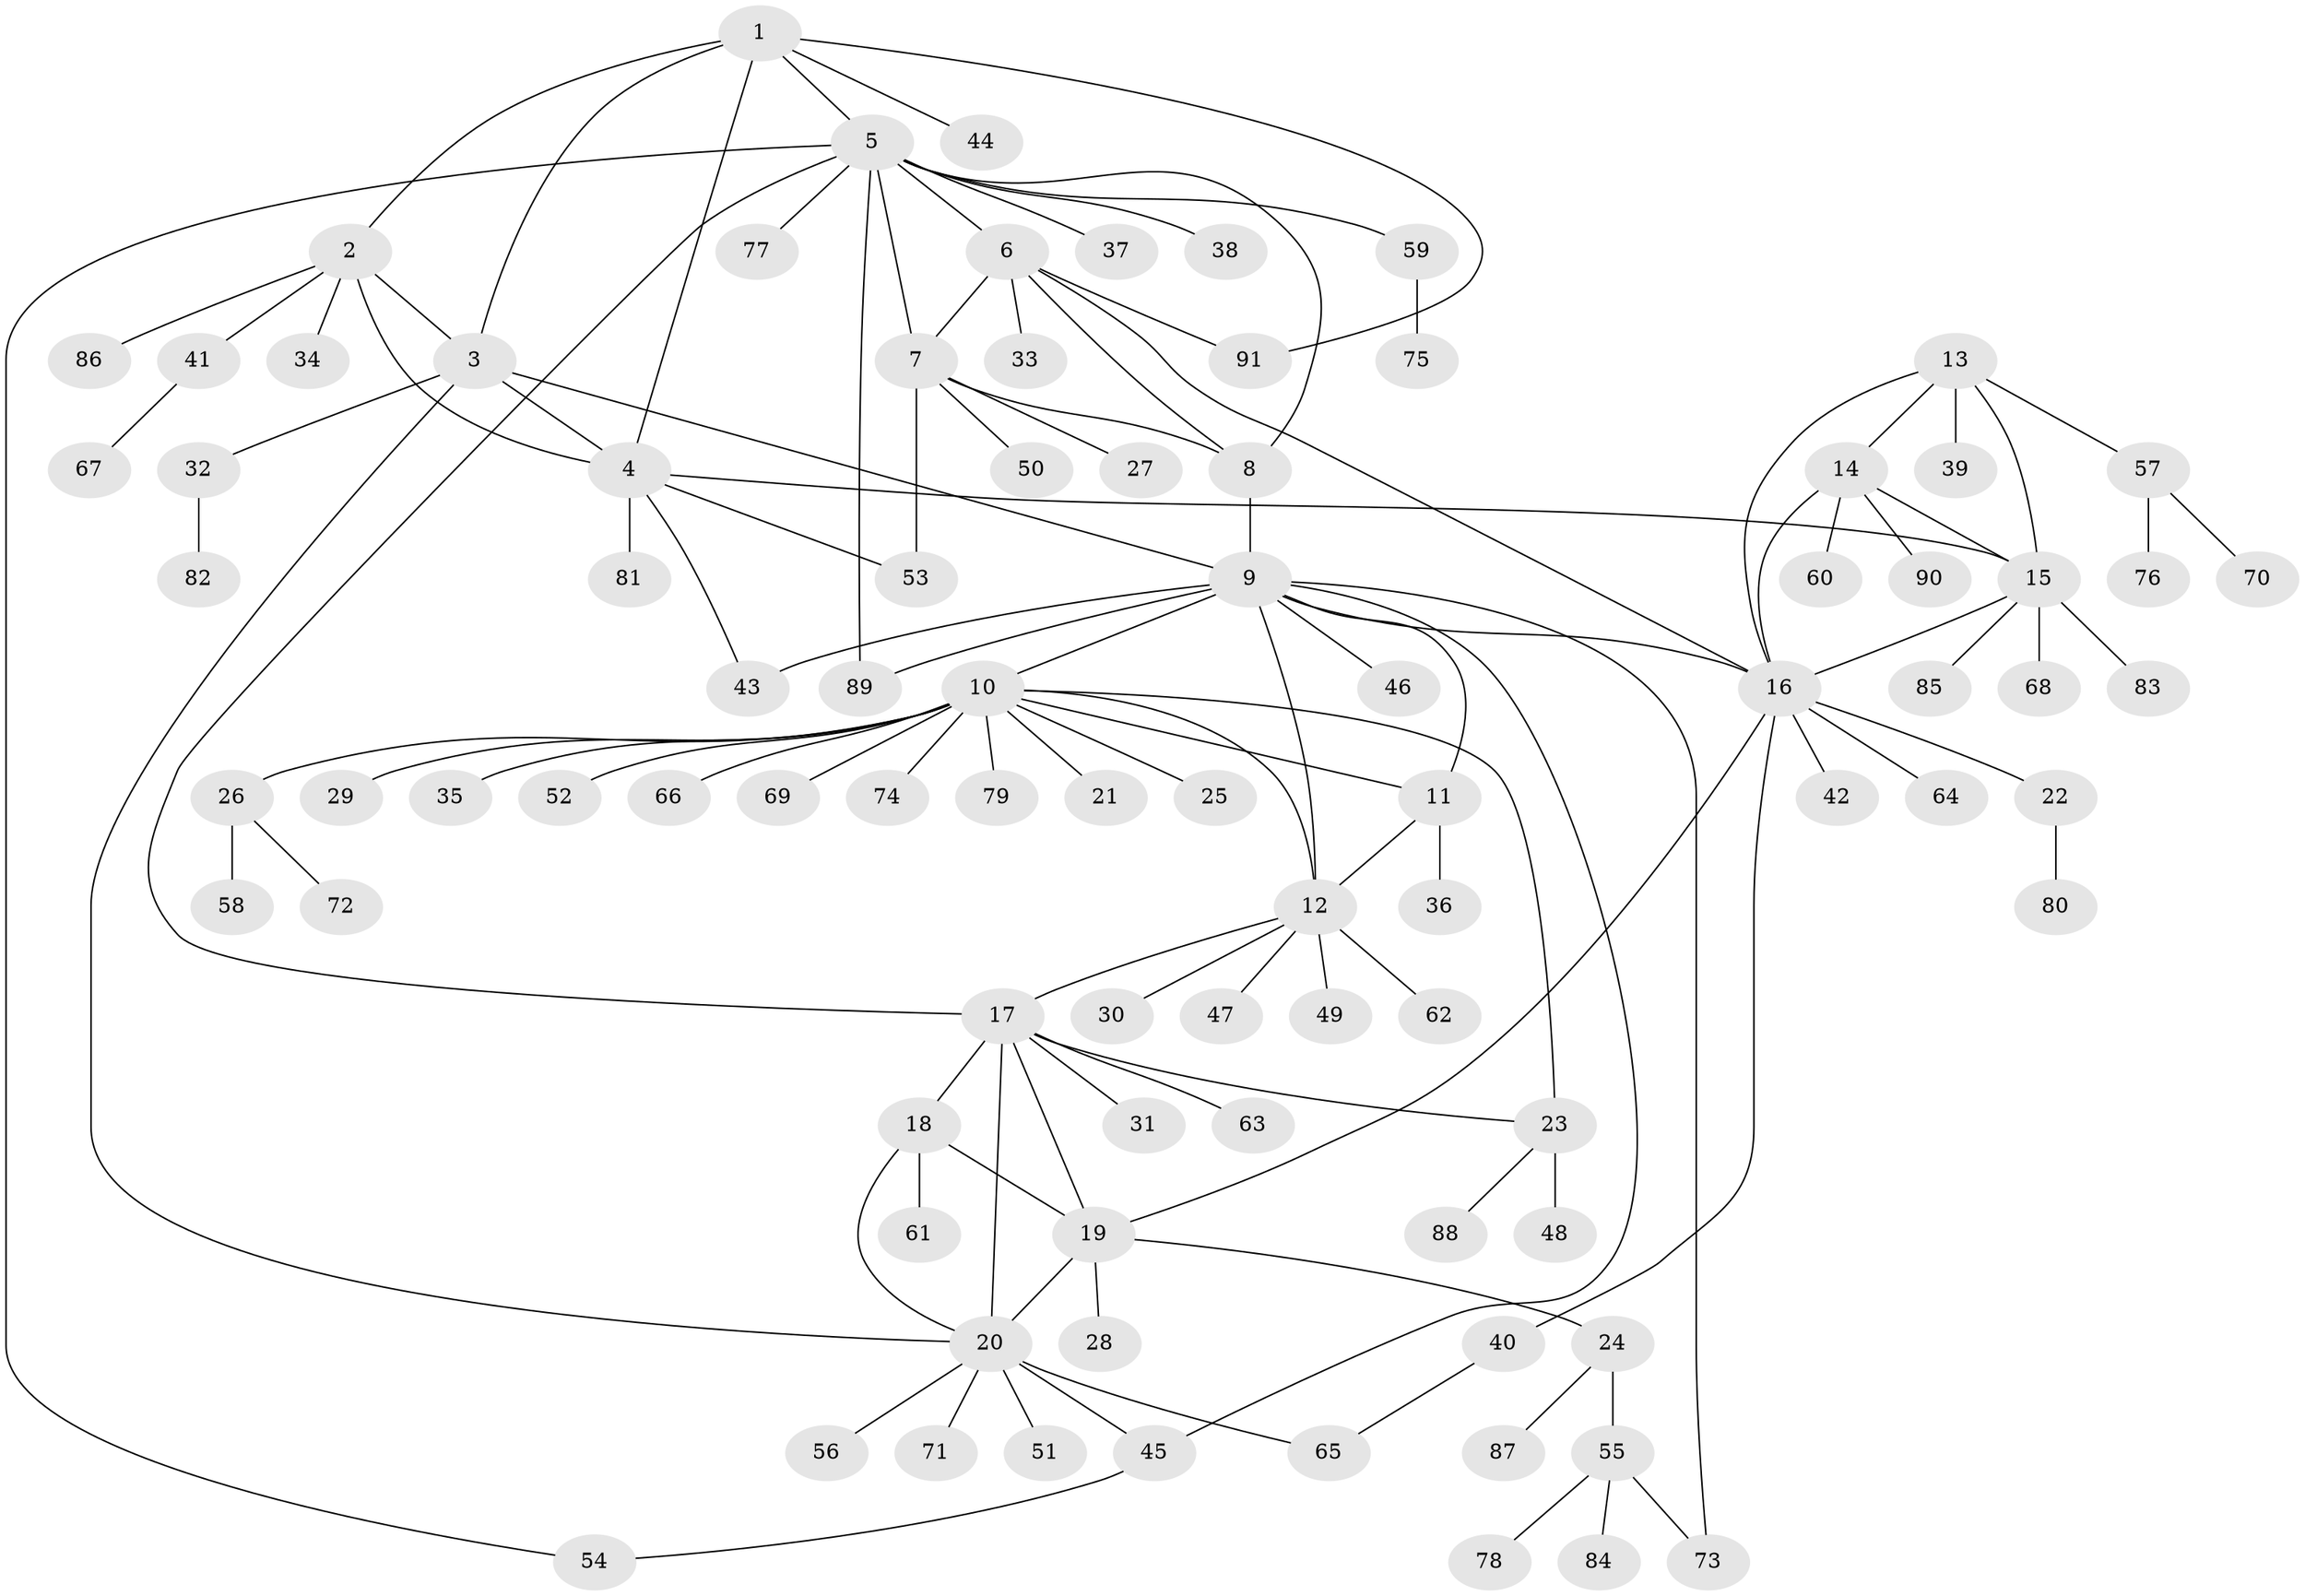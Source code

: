 // Generated by graph-tools (version 1.1) at 2025/16/03/09/25 04:16:05]
// undirected, 91 vertices, 120 edges
graph export_dot {
graph [start="1"]
  node [color=gray90,style=filled];
  1;
  2;
  3;
  4;
  5;
  6;
  7;
  8;
  9;
  10;
  11;
  12;
  13;
  14;
  15;
  16;
  17;
  18;
  19;
  20;
  21;
  22;
  23;
  24;
  25;
  26;
  27;
  28;
  29;
  30;
  31;
  32;
  33;
  34;
  35;
  36;
  37;
  38;
  39;
  40;
  41;
  42;
  43;
  44;
  45;
  46;
  47;
  48;
  49;
  50;
  51;
  52;
  53;
  54;
  55;
  56;
  57;
  58;
  59;
  60;
  61;
  62;
  63;
  64;
  65;
  66;
  67;
  68;
  69;
  70;
  71;
  72;
  73;
  74;
  75;
  76;
  77;
  78;
  79;
  80;
  81;
  82;
  83;
  84;
  85;
  86;
  87;
  88;
  89;
  90;
  91;
  1 -- 2;
  1 -- 3;
  1 -- 4;
  1 -- 5;
  1 -- 44;
  1 -- 91;
  2 -- 3;
  2 -- 4;
  2 -- 34;
  2 -- 41;
  2 -- 86;
  3 -- 4;
  3 -- 9;
  3 -- 20;
  3 -- 32;
  4 -- 15;
  4 -- 43;
  4 -- 53;
  4 -- 81;
  5 -- 6;
  5 -- 7;
  5 -- 8;
  5 -- 17;
  5 -- 37;
  5 -- 38;
  5 -- 54;
  5 -- 59;
  5 -- 77;
  5 -- 89;
  6 -- 7;
  6 -- 8;
  6 -- 16;
  6 -- 33;
  6 -- 91;
  7 -- 8;
  7 -- 27;
  7 -- 50;
  7 -- 53;
  8 -- 9;
  9 -- 10;
  9 -- 11;
  9 -- 12;
  9 -- 16;
  9 -- 43;
  9 -- 45;
  9 -- 46;
  9 -- 73;
  9 -- 89;
  10 -- 11;
  10 -- 12;
  10 -- 21;
  10 -- 23;
  10 -- 25;
  10 -- 26;
  10 -- 29;
  10 -- 35;
  10 -- 52;
  10 -- 66;
  10 -- 69;
  10 -- 74;
  10 -- 79;
  11 -- 12;
  11 -- 36;
  12 -- 17;
  12 -- 30;
  12 -- 47;
  12 -- 49;
  12 -- 62;
  13 -- 14;
  13 -- 15;
  13 -- 16;
  13 -- 39;
  13 -- 57;
  14 -- 15;
  14 -- 16;
  14 -- 60;
  14 -- 90;
  15 -- 16;
  15 -- 68;
  15 -- 83;
  15 -- 85;
  16 -- 19;
  16 -- 22;
  16 -- 40;
  16 -- 42;
  16 -- 64;
  17 -- 18;
  17 -- 19;
  17 -- 20;
  17 -- 23;
  17 -- 31;
  17 -- 63;
  18 -- 19;
  18 -- 20;
  18 -- 61;
  19 -- 20;
  19 -- 24;
  19 -- 28;
  20 -- 45;
  20 -- 51;
  20 -- 56;
  20 -- 65;
  20 -- 71;
  22 -- 80;
  23 -- 48;
  23 -- 88;
  24 -- 55;
  24 -- 87;
  26 -- 58;
  26 -- 72;
  32 -- 82;
  40 -- 65;
  41 -- 67;
  45 -- 54;
  55 -- 73;
  55 -- 78;
  55 -- 84;
  57 -- 70;
  57 -- 76;
  59 -- 75;
}

